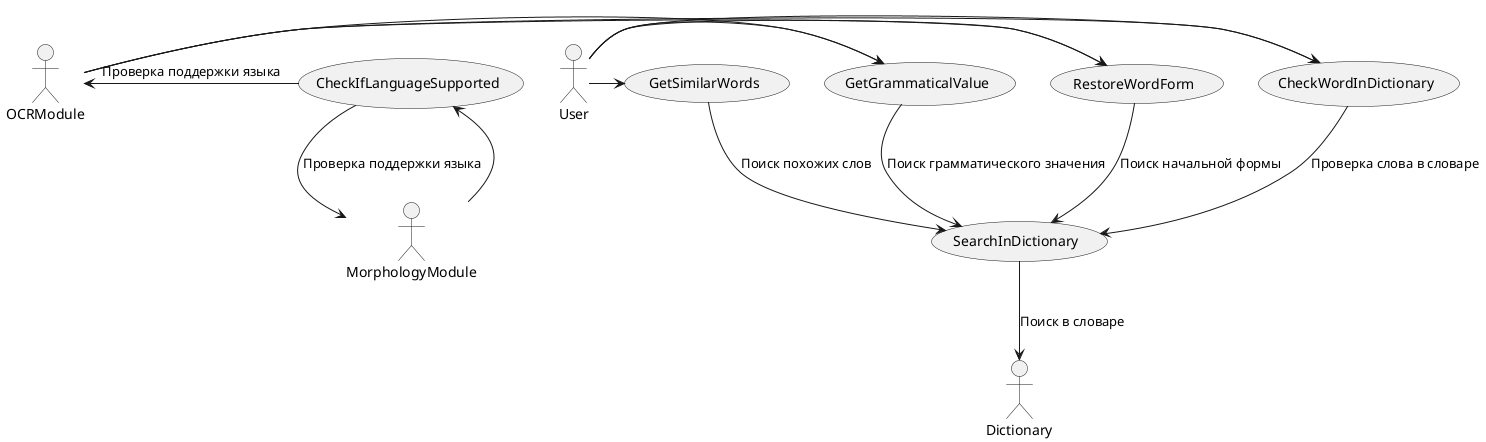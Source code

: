 @startuml
actor User
actor OCRModule
actor MorphologyModule
actor Dictionary

User -> (CheckWordInDictionary)
User -> (RestoreWordForm)
User -> (GetGrammaticalValue)
User -> (GetSimilarWords)

OCRModule -> (CheckWordInDictionary)
OCRModule -> (RestoreWordForm)
OCRModule -> (GetGrammaticalValue)

MorphologyModule -> (CheckIfLanguageSupported)

(CheckWordInDictionary) --> (SearchInDictionary) : Проверка слова в словаре
(RestoreWordForm) --> (SearchInDictionary) : Поиск начальной формы
(GetGrammaticalValue) --> (SearchInDictionary) : Поиск грамматического значения
(GetSimilarWords) --> (SearchInDictionary) : Поиск похожих слов
(SearchInDictionary) --> Dictionary : Поиск в словаре

(CheckIfLanguageSupported) -left-> OCRModule : Проверка поддержки языка
(CheckIfLanguageSupported) -down-> MorphologyModule : Проверка поддержки языка

@enduml
